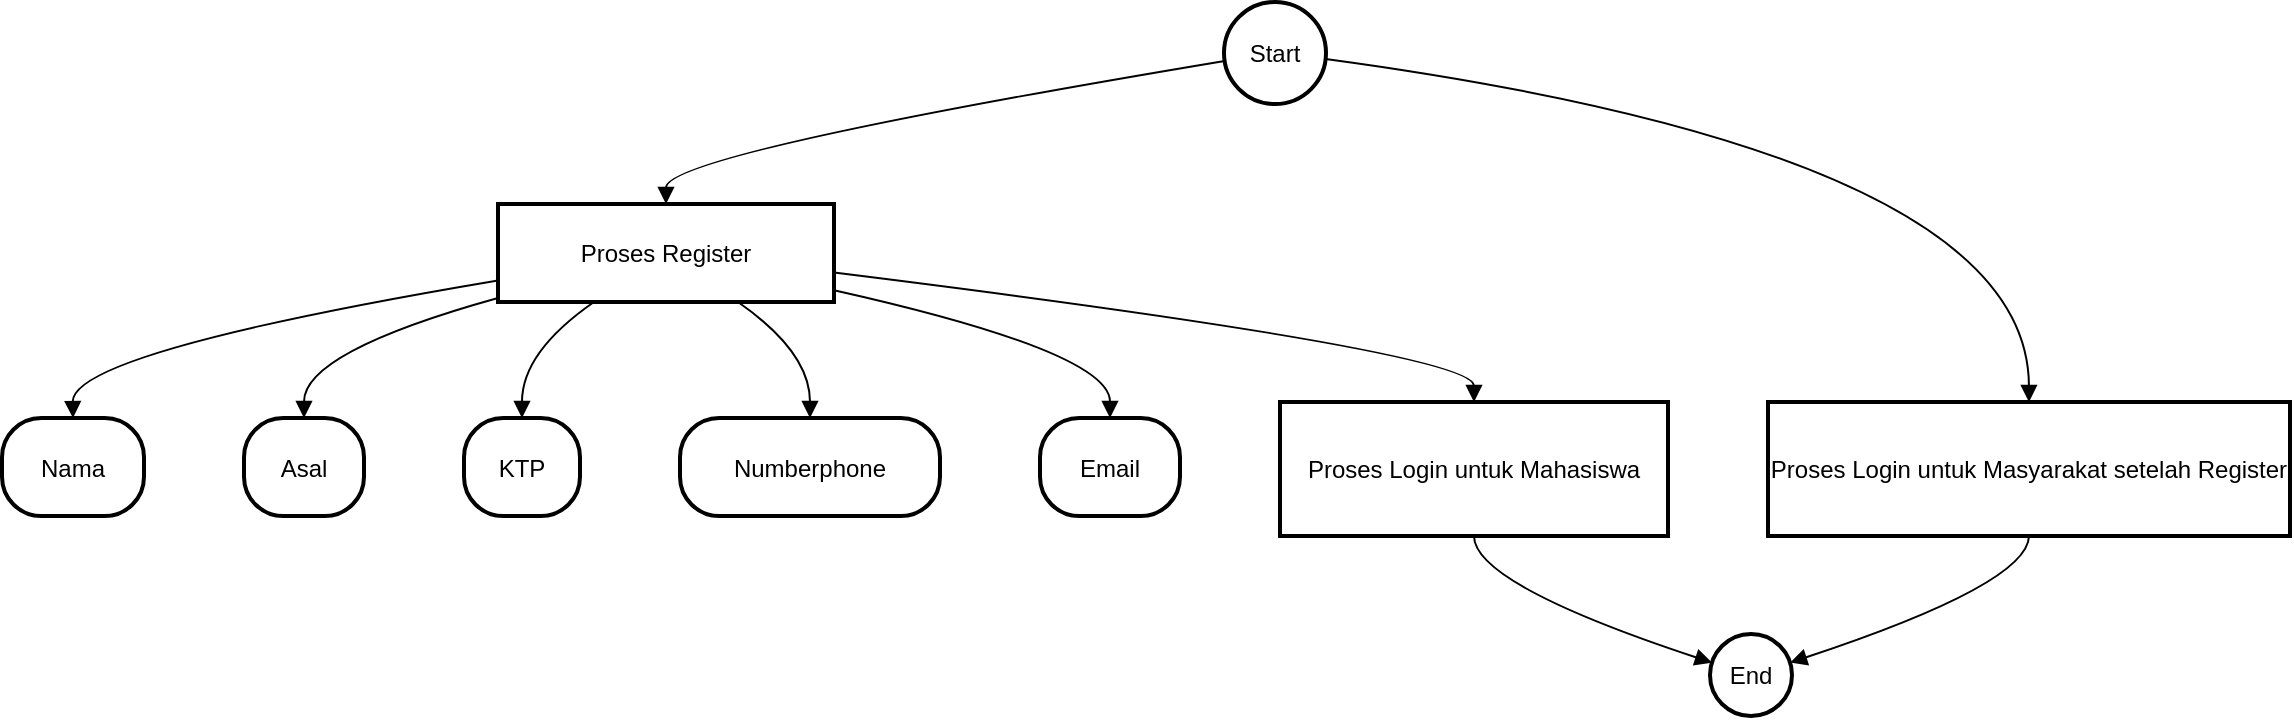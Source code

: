 <mxfile version="24.7.17">
  <diagram name="Halaman-1" id="q6QKy-fQS45ucbR-rd7S">
    <mxGraphModel>
      <root>
        <mxCell id="0" />
        <mxCell id="1" parent="0" />
        <mxCell id="2" value="Start" style="ellipse;aspect=fixed;strokeWidth=2;whiteSpace=wrap;" vertex="1" parent="1">
          <mxGeometry x="619" y="8" width="51" height="51" as="geometry" />
        </mxCell>
        <mxCell id="3" value="Proses Register" style="whiteSpace=wrap;strokeWidth=2;" vertex="1" parent="1">
          <mxGeometry x="256" y="109" width="168" height="49" as="geometry" />
        </mxCell>
        <mxCell id="4" value="Nama" style="rounded=1;arcSize=40;strokeWidth=2" vertex="1" parent="1">
          <mxGeometry x="8" y="216" width="71" height="49" as="geometry" />
        </mxCell>
        <mxCell id="5" value="Asal" style="rounded=1;arcSize=40;strokeWidth=2" vertex="1" parent="1">
          <mxGeometry x="129" y="216" width="60" height="49" as="geometry" />
        </mxCell>
        <mxCell id="6" value="KTP" style="rounded=1;arcSize=40;strokeWidth=2" vertex="1" parent="1">
          <mxGeometry x="239" y="216" width="58" height="49" as="geometry" />
        </mxCell>
        <mxCell id="7" value="Numberphone" style="rounded=1;arcSize=40;strokeWidth=2" vertex="1" parent="1">
          <mxGeometry x="347" y="216" width="130" height="49" as="geometry" />
        </mxCell>
        <mxCell id="8" value="Email" style="rounded=1;arcSize=40;strokeWidth=2" vertex="1" parent="1">
          <mxGeometry x="527" y="216" width="70" height="49" as="geometry" />
        </mxCell>
        <mxCell id="9" value="Proses Login untuk Mahasiswa" style="whiteSpace=wrap;strokeWidth=2;" vertex="1" parent="1">
          <mxGeometry x="647" y="208" width="194" height="67" as="geometry" />
        </mxCell>
        <mxCell id="10" value="End" style="ellipse;aspect=fixed;strokeWidth=2;whiteSpace=wrap;" vertex="1" parent="1">
          <mxGeometry x="862" y="324" width="41" height="41" as="geometry" />
        </mxCell>
        <mxCell id="11" value="Proses Login untuk Masyarakat setelah Register" style="whiteSpace=wrap;strokeWidth=2;" vertex="1" parent="1">
          <mxGeometry x="891" y="208" width="261" height="67" as="geometry" />
        </mxCell>
        <mxCell id="12" value="" style="curved=1;startArrow=none;endArrow=block;exitX=0;exitY=0.58;entryX=0.5;entryY=-0.01;" edge="1" parent="1" source="2" target="3">
          <mxGeometry relative="1" as="geometry">
            <Array as="points">
              <mxPoint x="340" y="84" />
            </Array>
          </mxGeometry>
        </mxCell>
        <mxCell id="13" value="" style="curved=1;startArrow=none;endArrow=block;exitX=0;exitY=0.78;entryX=0.5;entryY=0.01;" edge="1" parent="1" source="3" target="4">
          <mxGeometry relative="1" as="geometry">
            <Array as="points">
              <mxPoint x="43" y="183" />
            </Array>
          </mxGeometry>
        </mxCell>
        <mxCell id="14" value="" style="curved=1;startArrow=none;endArrow=block;exitX=0;exitY=0.96;entryX=0.5;entryY=0.01;" edge="1" parent="1" source="3" target="5">
          <mxGeometry relative="1" as="geometry">
            <Array as="points">
              <mxPoint x="159" y="183" />
            </Array>
          </mxGeometry>
        </mxCell>
        <mxCell id="15" value="" style="curved=1;startArrow=none;endArrow=block;exitX=0.29;exitY=0.99;entryX=0.5;entryY=0.01;" edge="1" parent="1" source="3" target="6">
          <mxGeometry relative="1" as="geometry">
            <Array as="points">
              <mxPoint x="268" y="183" />
            </Array>
          </mxGeometry>
        </mxCell>
        <mxCell id="16" value="" style="curved=1;startArrow=none;endArrow=block;exitX=0.71;exitY=0.99;entryX=0.5;entryY=0.01;" edge="1" parent="1" source="3" target="7">
          <mxGeometry relative="1" as="geometry">
            <Array as="points">
              <mxPoint x="412" y="183" />
            </Array>
          </mxGeometry>
        </mxCell>
        <mxCell id="17" value="" style="curved=1;startArrow=none;endArrow=block;exitX=1;exitY=0.88;entryX=0.5;entryY=0.01;" edge="1" parent="1" source="3" target="8">
          <mxGeometry relative="1" as="geometry">
            <Array as="points">
              <mxPoint x="562" y="183" />
            </Array>
          </mxGeometry>
        </mxCell>
        <mxCell id="18" value="" style="curved=1;startArrow=none;endArrow=block;exitX=1;exitY=0.7;entryX=0.5;entryY=-0.01;" edge="1" parent="1" source="3" target="9">
          <mxGeometry relative="1" as="geometry">
            <Array as="points">
              <mxPoint x="744" y="183" />
            </Array>
          </mxGeometry>
        </mxCell>
        <mxCell id="19" value="" style="curved=1;startArrow=none;endArrow=block;exitX=0.5;exitY=0.99;entryX=-0.01;entryY=0.34;" edge="1" parent="1" source="9" target="10">
          <mxGeometry relative="1" as="geometry">
            <Array as="points">
              <mxPoint x="744" y="299" />
            </Array>
          </mxGeometry>
        </mxCell>
        <mxCell id="20" value="" style="curved=1;startArrow=none;endArrow=block;exitX=1;exitY=0.56;entryX=0.5;entryY=-0.01;" edge="1" parent="1" source="2" target="11">
          <mxGeometry relative="1" as="geometry">
            <Array as="points">
              <mxPoint x="1021" y="84" />
            </Array>
          </mxGeometry>
        </mxCell>
        <mxCell id="21" value="" style="curved=1;startArrow=none;endArrow=block;exitX=0.5;exitY=0.99;entryX=1;entryY=0.34;" edge="1" parent="1" source="11" target="10">
          <mxGeometry relative="1" as="geometry">
            <Array as="points">
              <mxPoint x="1021" y="299" />
            </Array>
          </mxGeometry>
        </mxCell>
      </root>
    </mxGraphModel>
  </diagram>
</mxfile>
